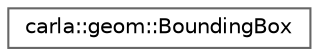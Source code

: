 digraph "类继承关系图"
{
 // INTERACTIVE_SVG=YES
 // LATEX_PDF_SIZE
  bgcolor="transparent";
  edge [fontname=Helvetica,fontsize=10,labelfontname=Helvetica,labelfontsize=10];
  node [fontname=Helvetica,fontsize=10,shape=box,height=0.2,width=0.4];
  rankdir="LR";
  Node0 [id="Node000000",label="carla::geom::BoundingBox",height=0.2,width=0.4,color="grey40", fillcolor="white", style="filled",URL="$d8/d68/classcarla_1_1geom_1_1BoundingBox.html",tooltip=" "];
}
